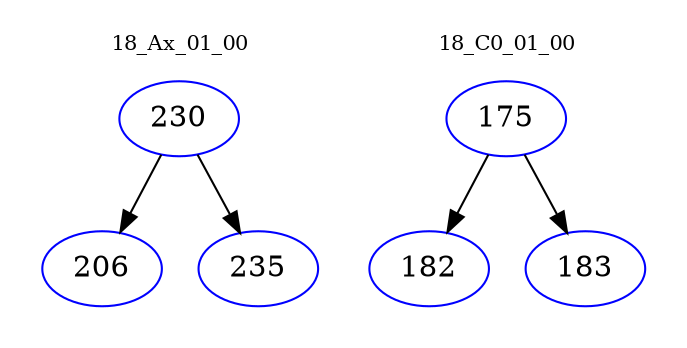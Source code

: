digraph{
subgraph cluster_0 {
color = white
label = "18_Ax_01_00";
fontsize=10;
T0_230 [label="230", color="blue"]
T0_230 -> T0_206 [color="black"]
T0_206 [label="206", color="blue"]
T0_230 -> T0_235 [color="black"]
T0_235 [label="235", color="blue"]
}
subgraph cluster_1 {
color = white
label = "18_C0_01_00";
fontsize=10;
T1_175 [label="175", color="blue"]
T1_175 -> T1_182 [color="black"]
T1_182 [label="182", color="blue"]
T1_175 -> T1_183 [color="black"]
T1_183 [label="183", color="blue"]
}
}
